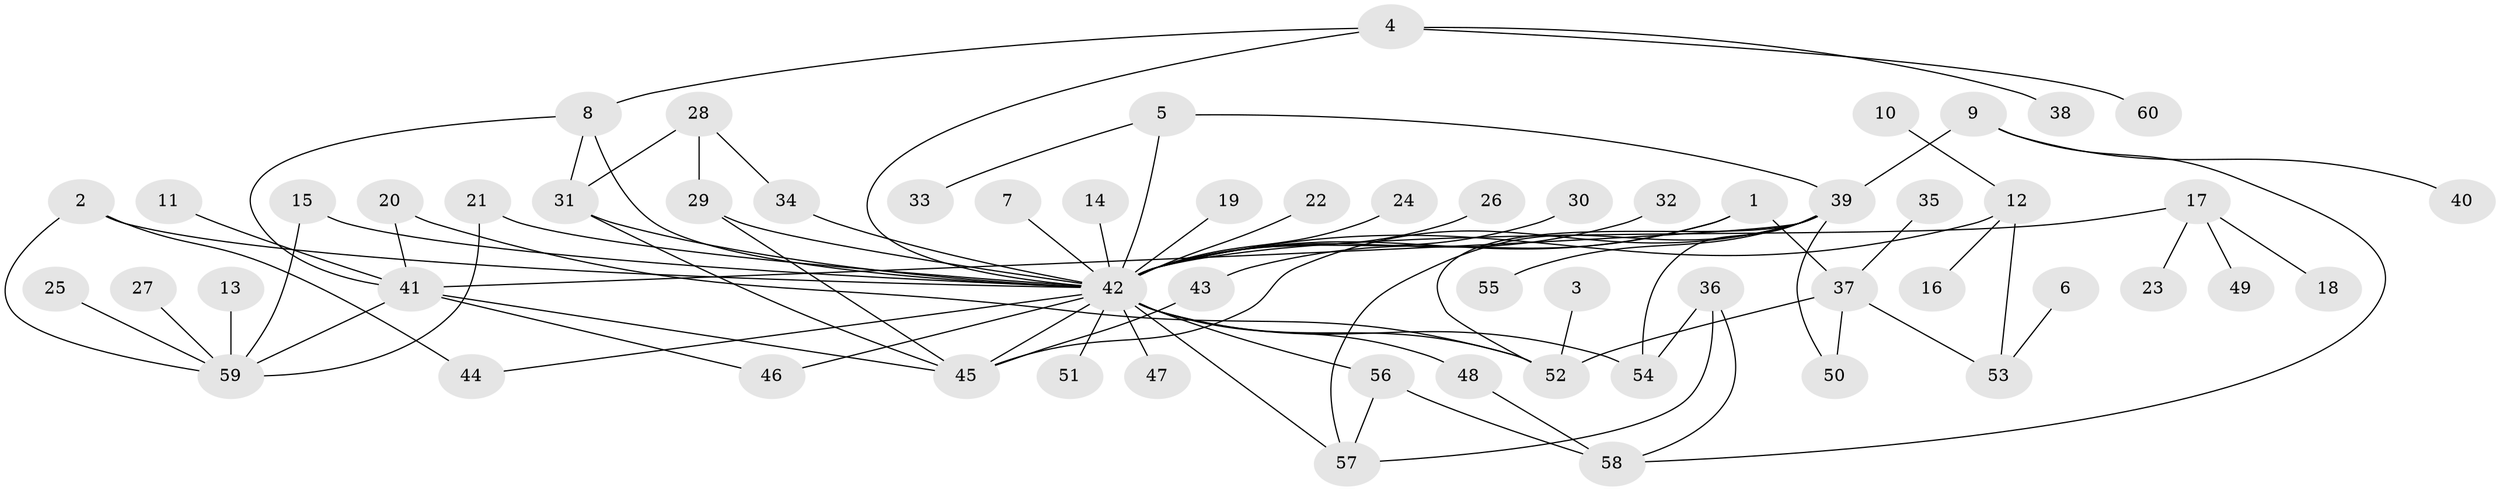 // original degree distribution, {36: 0.010101010101010102, 4: 0.050505050505050504, 8: 0.020202020202020204, 5: 0.050505050505050504, 3: 0.1111111111111111, 1: 0.48484848484848486, 2: 0.2222222222222222, 6: 0.020202020202020204, 9: 0.020202020202020204, 10: 0.010101010101010102}
// Generated by graph-tools (version 1.1) at 2025/36/03/04/25 23:36:45]
// undirected, 60 vertices, 86 edges
graph export_dot {
  node [color=gray90,style=filled];
  1;
  2;
  3;
  4;
  5;
  6;
  7;
  8;
  9;
  10;
  11;
  12;
  13;
  14;
  15;
  16;
  17;
  18;
  19;
  20;
  21;
  22;
  23;
  24;
  25;
  26;
  27;
  28;
  29;
  30;
  31;
  32;
  33;
  34;
  35;
  36;
  37;
  38;
  39;
  40;
  41;
  42;
  43;
  44;
  45;
  46;
  47;
  48;
  49;
  50;
  51;
  52;
  53;
  54;
  55;
  56;
  57;
  58;
  59;
  60;
  1 -- 37 [weight=1.0];
  1 -- 42 [weight=1.0];
  1 -- 43 [weight=1.0];
  2 -- 42 [weight=1.0];
  2 -- 44 [weight=1.0];
  2 -- 59 [weight=1.0];
  3 -- 52 [weight=1.0];
  4 -- 8 [weight=1.0];
  4 -- 38 [weight=1.0];
  4 -- 42 [weight=1.0];
  4 -- 60 [weight=1.0];
  5 -- 33 [weight=1.0];
  5 -- 39 [weight=1.0];
  5 -- 42 [weight=1.0];
  6 -- 53 [weight=1.0];
  7 -- 42 [weight=1.0];
  8 -- 31 [weight=1.0];
  8 -- 41 [weight=1.0];
  8 -- 42 [weight=1.0];
  9 -- 39 [weight=1.0];
  9 -- 40 [weight=1.0];
  9 -- 58 [weight=1.0];
  10 -- 12 [weight=1.0];
  11 -- 41 [weight=1.0];
  12 -- 16 [weight=1.0];
  12 -- 42 [weight=1.0];
  12 -- 53 [weight=1.0];
  13 -- 59 [weight=1.0];
  14 -- 42 [weight=1.0];
  15 -- 42 [weight=1.0];
  15 -- 59 [weight=1.0];
  17 -- 18 [weight=1.0];
  17 -- 23 [weight=1.0];
  17 -- 42 [weight=1.0];
  17 -- 49 [weight=1.0];
  19 -- 42 [weight=1.0];
  20 -- 41 [weight=1.0];
  20 -- 52 [weight=1.0];
  21 -- 42 [weight=1.0];
  21 -- 59 [weight=1.0];
  22 -- 42 [weight=1.0];
  24 -- 42 [weight=1.0];
  25 -- 59 [weight=1.0];
  26 -- 42 [weight=2.0];
  27 -- 59 [weight=1.0];
  28 -- 29 [weight=1.0];
  28 -- 31 [weight=1.0];
  28 -- 34 [weight=1.0];
  29 -- 42 [weight=1.0];
  29 -- 45 [weight=1.0];
  30 -- 42 [weight=1.0];
  31 -- 42 [weight=2.0];
  31 -- 45 [weight=1.0];
  32 -- 42 [weight=1.0];
  34 -- 42 [weight=1.0];
  35 -- 37 [weight=1.0];
  36 -- 54 [weight=1.0];
  36 -- 57 [weight=1.0];
  36 -- 58 [weight=1.0];
  37 -- 50 [weight=1.0];
  37 -- 52 [weight=1.0];
  37 -- 53 [weight=1.0];
  39 -- 41 [weight=1.0];
  39 -- 45 [weight=1.0];
  39 -- 50 [weight=1.0];
  39 -- 52 [weight=1.0];
  39 -- 54 [weight=1.0];
  39 -- 55 [weight=1.0];
  39 -- 57 [weight=1.0];
  41 -- 45 [weight=1.0];
  41 -- 46 [weight=1.0];
  41 -- 59 [weight=1.0];
  42 -- 44 [weight=1.0];
  42 -- 45 [weight=1.0];
  42 -- 46 [weight=1.0];
  42 -- 47 [weight=1.0];
  42 -- 48 [weight=1.0];
  42 -- 51 [weight=1.0];
  42 -- 52 [weight=1.0];
  42 -- 54 [weight=1.0];
  42 -- 56 [weight=1.0];
  42 -- 57 [weight=1.0];
  43 -- 45 [weight=1.0];
  48 -- 58 [weight=1.0];
  56 -- 57 [weight=1.0];
  56 -- 58 [weight=1.0];
}
